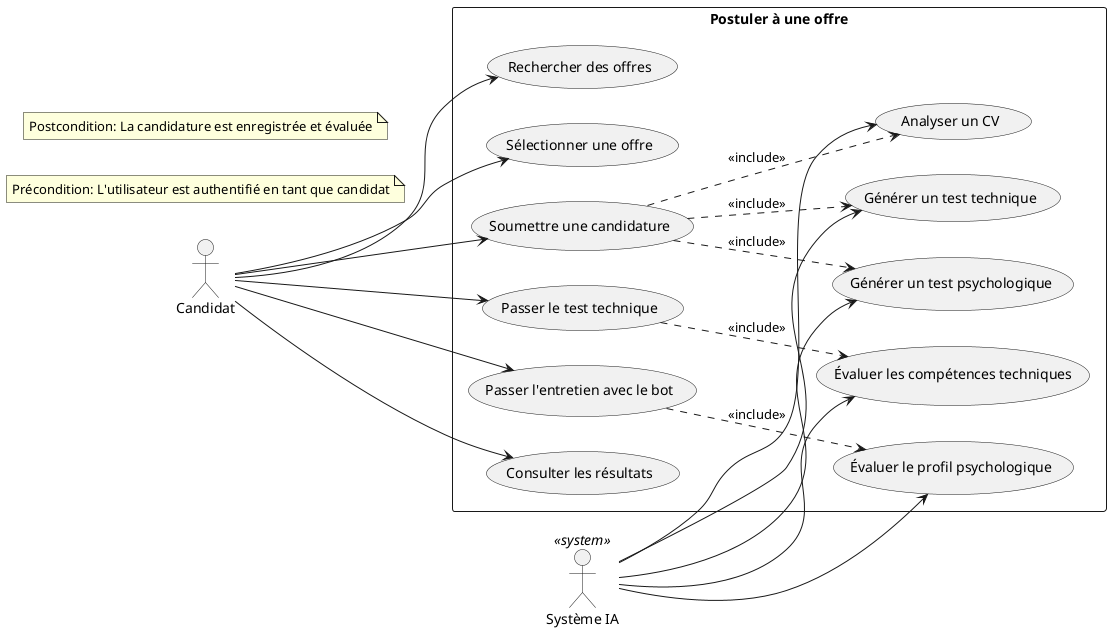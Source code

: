 @startuml
left to right direction
actor "Candidat" as Candidat
actor "Système IA" as IA << system >>

rectangle "Postuler à une offre" {
  usecase "Rechercher des offres" as UC1
  usecase "Sélectionner une offre" as UC2
  usecase "Soumettre une candidature" as UC3
  usecase "Analyser un CV" as UC4
  usecase "Générer un test technique" as UC5
  usecase "Générer un test psychologique" as UC6
  usecase "Passer le test technique" as UC7
  usecase "Passer l'entretien avec le bot" as UC8
  usecase "Évaluer les compétences techniques" as UC9
  usecase "Évaluer le profil psychologique" as UC10
  usecase "Consulter les résultats" as UC11
}

Candidat --> UC1
Candidat --> UC2
Candidat --> UC3
IA --> UC4
IA --> UC5
IA --> UC6
Candidat --> UC7
Candidat --> UC8
IA --> UC9
IA --> UC10
Candidat --> UC11

UC3 ..> UC4 : << include >>
UC3 ..> UC5 : << include >>
UC3 ..> UC6 : << include >>
UC7 ..> UC9 : << include >>
UC8 ..> UC10 : << include >>

note "Précondition: L'utilisateur est authentifié en tant que candidat" as N1
note "Postcondition: La candidature est enregistrée et évaluée" as N2
@enduml